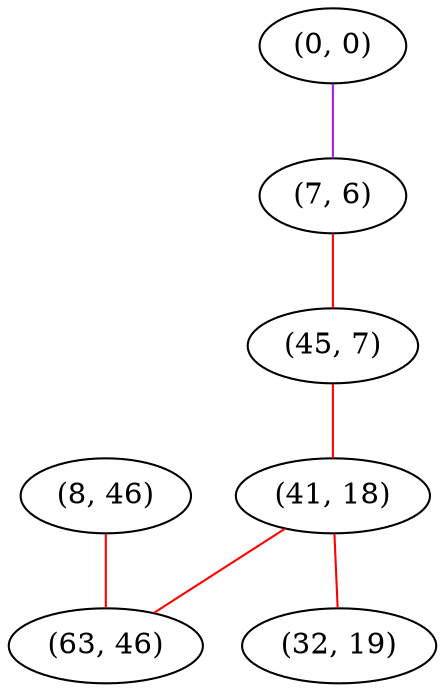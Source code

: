 graph "" {
"(8, 46)";
"(0, 0)";
"(7, 6)";
"(45, 7)";
"(41, 18)";
"(32, 19)";
"(63, 46)";
"(8, 46)" -- "(63, 46)"  [color=red, key=0, weight=1];
"(0, 0)" -- "(7, 6)"  [color=purple, key=0, weight=4];
"(7, 6)" -- "(45, 7)"  [color=red, key=0, weight=1];
"(45, 7)" -- "(41, 18)"  [color=red, key=0, weight=1];
"(41, 18)" -- "(32, 19)"  [color=red, key=0, weight=1];
"(41, 18)" -- "(63, 46)"  [color=red, key=0, weight=1];
}

